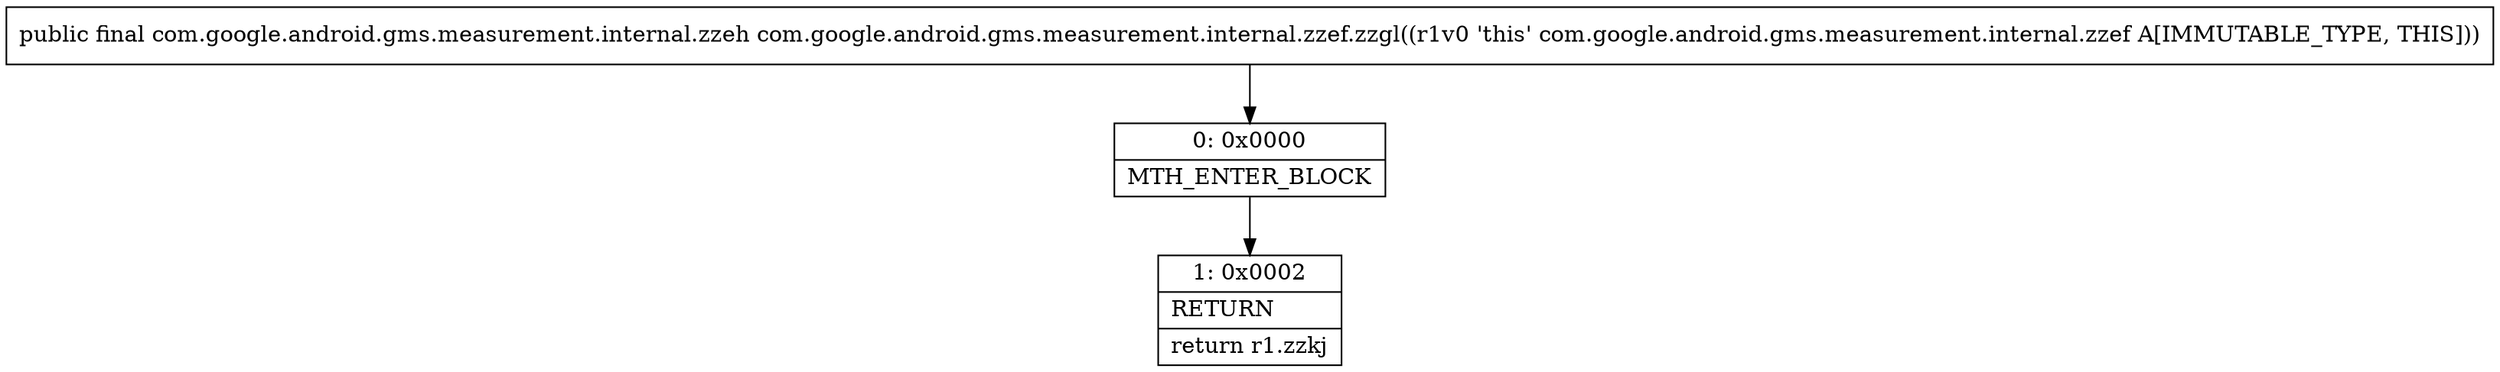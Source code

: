 digraph "CFG forcom.google.android.gms.measurement.internal.zzef.zzgl()Lcom\/google\/android\/gms\/measurement\/internal\/zzeh;" {
Node_0 [shape=record,label="{0\:\ 0x0000|MTH_ENTER_BLOCK\l}"];
Node_1 [shape=record,label="{1\:\ 0x0002|RETURN\l|return r1.zzkj\l}"];
MethodNode[shape=record,label="{public final com.google.android.gms.measurement.internal.zzeh com.google.android.gms.measurement.internal.zzef.zzgl((r1v0 'this' com.google.android.gms.measurement.internal.zzef A[IMMUTABLE_TYPE, THIS])) }"];
MethodNode -> Node_0;
Node_0 -> Node_1;
}

